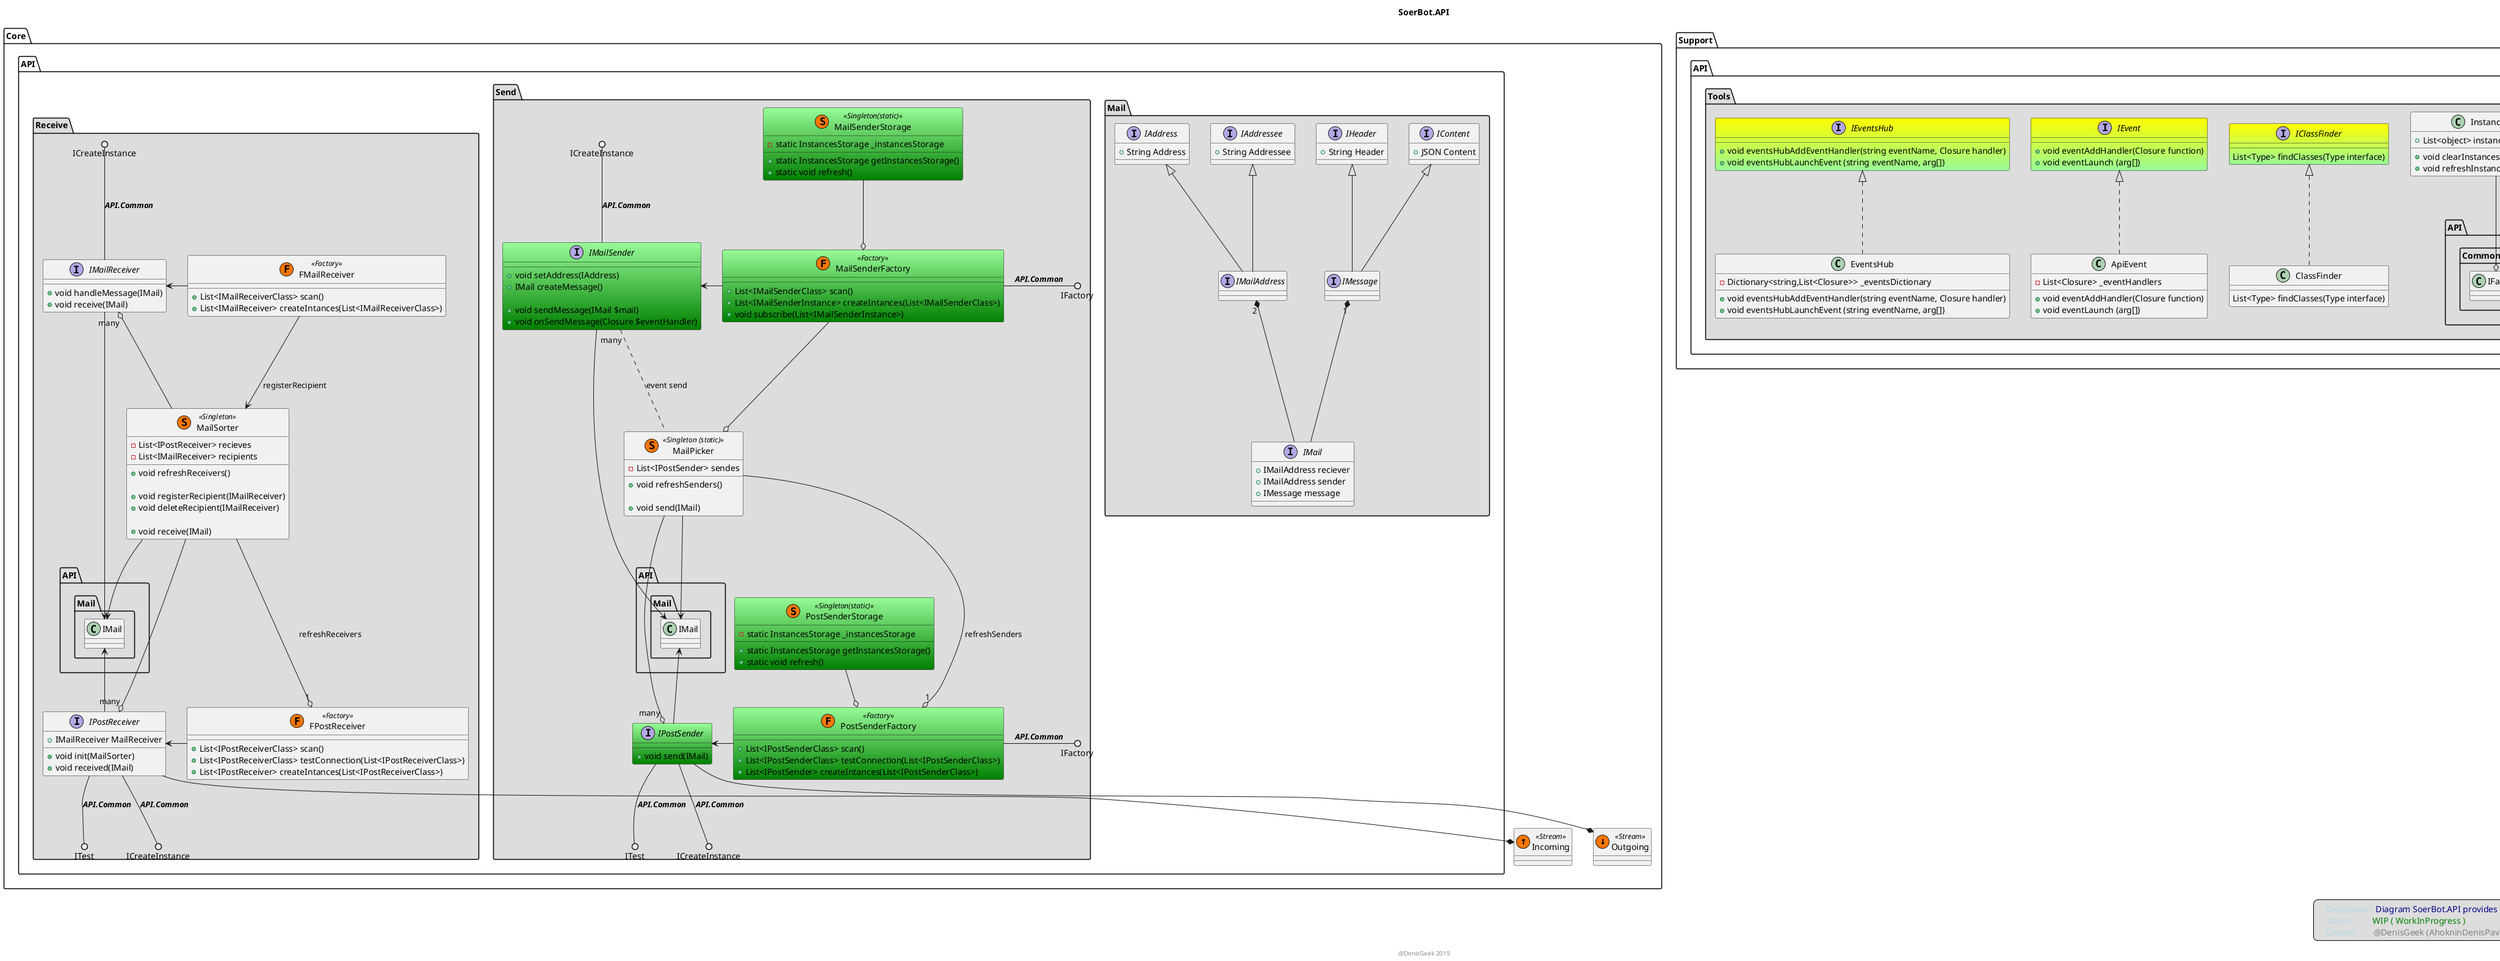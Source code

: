 @startuml
' icons: http://plantuml.com/ru/stdlib

' // picture scale
scale 1 

' // to change graphic modifiers to symbol
' skinparam classAttributeIconSize 0
title SoerBot.API

' left header
' <font color=lightblue>    Description:</font> <font color=darkBlue>Diagram SoerBot.API provides ready to implement class system of flexible API (Application Programming Interface)</font>
' <font color=lightblue>    Status:        </font> <font color=green>WIP ( WorkInProgress )</font>
' <font color=lightblue>    Creator:      </font> <font color=grey>@DenisGeek (AhokninDenisPavlovich)</font>
' endheader

center footer @DenisGeek 2019

legend Right
    <font color=lightblue>    Description:</font> <font color=darkBlue>Diagram SoerBot.API provides ready to implement class system of flexible API (Application Programming Interface)</font>
    <font color=lightblue>    Status:        </font> <font color=green>WIP ( WorkInProgress )</font>
    <font color=lightblue>    Creator:      </font> <font color=grey>@DenisGeek (AhokninDenisPavlovich)</font>
endlegend

package Support {
    
    namespace API.Common #DDDDDD {
        ' hide members

        interface ITest
        {
            bool Test();
        }
        interface ICreateInstance
        {
            object CreateInstance();
        }
        interface IFactory
        {
            + function scan():array;
            + function createIntances(array $classes):array;
        }
        ' interface IMailHandler
        ' {
        ' }
        ' interface IPostHandler
        ' {
        ' }

        ' ITest --|> IPostHandler 
        ' ICreateInstance  --|> IPostHandler
        ' ICreateInstance <|-- IMailHandler

    }

    namespace API.Tools #DDDDDD {
        ' hide members

        class InstancesStorage
        {
            + List<object> instances;
            + void clearInstances()
            + void refreshInstances(IFactory factory)
        }
        InstancesStorage --o API.Common.IFactory

        interface IClassFinder #yellow-PaleGreen
        {
            List<Type> findClasses(Type interface)
        }
        class ClassFinder
        {
            List<Type> findClasses(Type interface)
        }
        IClassFinder<|..ClassFinder

        interface IEvent #yellow-PaleGreen
        {
            + void eventAddHandler(Closure function)
            + void eventLaunch (arg[])
        }
        class ApiEvent
        {
            - List<Closure> _eventHandlers
            + void eventAddHandler(Closure function)
            + void eventLaunch (arg[])
        }
        IEvent<|..ApiEvent

        interface IEventsHub #yellow-PaleGreen
        {
            + void eventsHubAddEventHandler(string eventName, Closure handler)
            + void eventsHubLaunchEvent (string eventName, arg[])
        }
        class EventsHub
        {
            - Dictionary<string,List<Closure>> _eventsDictionary
            + void eventsHubAddEventHandler(string eventName, Closure handler)
            + void eventsHubLaunchEvent (string eventName, arg[])
        }
        IEventsHub<|..EventsHub

        ' class InstanceCreator
        ' {
        '     List<Type> findClasses(Type interface)
        ' }

        ' interface IMailHandler
        ' {
        ' }
        ' IMailHandler <|-- IMailReceiver
        ' IMailHandler <|-- IMailSender
        ' interface IPostHandler
        ' {
        ' }
        ' IPostReceiver --|> IPostHandler 
        ' IPostSender  --|> IPostHandler

    }
}

package Core 
{
    ' hide members

    ' hide API.Mail
    namespace API.Mail #DDDDDD {
        ' hide members

        IMailAddress "2" *-- IMail
        IMessage "1" *-- IMail

        IContent <|-- IMessage
        IHeader <|-- IMessage
        IAddressee <|-- IMailAddress
        IAddress <|-- IMailAddress

        interface IAddress
        {
            + String Address 
        }
        interface IAddressee
        {
            + String Addressee
        } 

        interface IMailAddress
        {
        }

        interface IHeader
        {
            + String Header 
        }
        interface IContent
        {
            + JSON Content
        }
        interface IMessage
        {
        }
        interface IMail
        {
            + IMailAddress reciever
            + IMailAddress sender
            + IMessage message
        }
    }

    namespace API.Send #DDDDDD {
        ' hide members

        interface IMailSender #PaleGreen-Green
        {
            + void setAddress(IAddress)
            + IMail createMessage()

            + void sendMessage(IMail $mail)
            + void onSendMessage(Closure $eventHandler)
        }

        class MailSenderFactory << (F,#FF7700) Factory >> #PaleGreen-Green
        {
            + List<IMailSenderClass> scan()
            + List<IMailSenderInstance> createIntances(List<IMailSenderClass>)
            + void subscribe(List<IMailSenderInstance>)
        }
        MailSenderFactory -() IFactory :<b><i>API.Common
        ' note bottom of MailSenderFactory #grey
        '     <color:white>Example of event subscription:</color>
        '     IMailSender CreateIntance(MailSenderClass)
        '     {
        '         var res = (ICreateInstance)MailSenderClass.CreateInstance()
        '         (IMailSender)res.send+=MailPicker.send
        '     }
        ' end note
        class MailSenderStorage << (S,#FF7700) Singleton(static) >> #PaleGreen-Green
        {
            -static InstancesStorage _instancesStorage
            +static InstancesStorage getInstancesStorage()
            +static void refresh()
        }
        MailSenderStorage --o MailSenderFactory

        class MailPicker << (S,#FF7700) Singleton (static) >>
        {
            - List<IPostSender> sendes
            + void refreshSenders()

            + void send(IMail)
        }
        interface IPostSender #PaleGreen-Green
        {
            + void send(IMail)
        }

        class PostSenderFactory << (F,#FF7700) Factory >> #PaleGreen-Green
        {
            + List<IPostSenderClass> scan()
            + List<IPostSenderClass> testConnection(List<IPostSenderClass>)
            + List<IPostSender> createIntances(List<IPostSenderClass>)
        }
        PostSenderFactory -() IFactory :<b><i>API.Common
        class PostSenderStorage << (S,#FF7700) Singleton(static) >> #PaleGreen-Green
        {
            -static InstancesStorage _instancesStorage
            +static InstancesStorage getInstancesStorage()
            +static void refresh()
        }
        PostSenderStorage --o PostSenderFactory

        ' MailHendler<--IMailSender
        MailSenderFactory --o MailPicker
        MailSenderFactory -> IMailSender
        ICreateInstance ()-- IMailSender :<b><i>API.Common
        ' IEventsHub ()-- IMailSender :<b><i>API.Tools
        IMailSender --> API.Mail.IMail
        IMailSender "many" .. MailPicker :event send
        MailPicker --> API.Mail.IMail
        MailPicker --o "1" PostSenderFactory :refreshSenders
        MailPicker --o "many" IPostSender
        API.Mail.IMail <-- IPostSender
        IPostSender <- PostSenderFactory
        IPostSender --() ITest :<b><i>API.Common
        IPostSender --() ICreateInstance:<b><i>API.Common
    }
    class Outgoing << (↓,#FF7700) Stream >>
    API.Send.IPostSender--* Outgoing

    ' hide API.Receive
    namespace API.Receive #DDDDDD {
        ' hide members

        interface IMailReceiver
        {
            + void handleMessage(IMail)
            + void receive(IMail)
        }
        class MailSorter << (S,#FF7700) Singleton >>
        {
            - List<IPostReceiver> recieves
            - List<IMailReceiver> recipients
            + void refreshReceivers()
    
            + void registerRecipient(IMailReceiver)
            + void deleteRecipient(IMailReceiver)

           + void receive(IMail)
        }
        interface IPostReceiver
        {
            + IMailReceiver MailReceiver
            + void init(MailSorter)
            + void received(IMail)
        }
        class FMailReceiver << (F,#FF7700) Factory >>
        {
            + List<IMailReceiverClass> scan()
            + List<IMailReceiver> createIntances(List<IMailReceiverClass>)
        }
        class FPostReceiver << (F,#FF7700) Factory >>
        {
            + List<IPostReceiverClass> scan()
            + List<IPostReceiverClass> testConnection(List<IPostReceiverClass>)
            + List<IPostReceiver> createIntances(List<IPostReceiverClass>)
        }
        FMailReceiver --> MailSorter : registerRecipient
        ICreateInstance ()-- IMailReceiver :<b><i>API.Common
        IMailReceiver <- FMailReceiver
        IMailReceiver --> API.Mail.IMail
        IMailReceiver "many" o-- MailSorter
        MailSorter --> API.Mail.IMail
        MailSorter --o "1" FPostReceiver : refreshReceivers
        MailSorter --o "many" IPostReceiver
        API.Mail.IMail <-- IPostReceiver
        IPostReceiver <- FPostReceiver
        IPostReceiver --() ITest :<b><i>API.Common
        IPostReceiver --() ICreateInstance:<b><i>API.Common
    }
    class Incoming << (↑,#FF7700) Stream >>
    API.Receive.IPostReceiver--* Incoming
}










@enduml